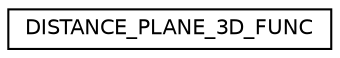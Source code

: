 digraph "Graphical Class Hierarchy"
{
  edge [fontname="Helvetica",fontsize="10",labelfontname="Helvetica",labelfontsize="10"];
  node [fontname="Helvetica",fontsize="10",shape=record];
  rankdir="LR";
  Node1 [label="DISTANCE_PLANE_3D_FUNC",height=0.2,width=0.4,color="black", fillcolor="white", style="filled",URL="$class_d_i_s_t_a_n_c_e___p_l_a_n_e__3_d___f_u_n_c.html",tooltip="This function calcs the distance from a 3D plane. "];
}
